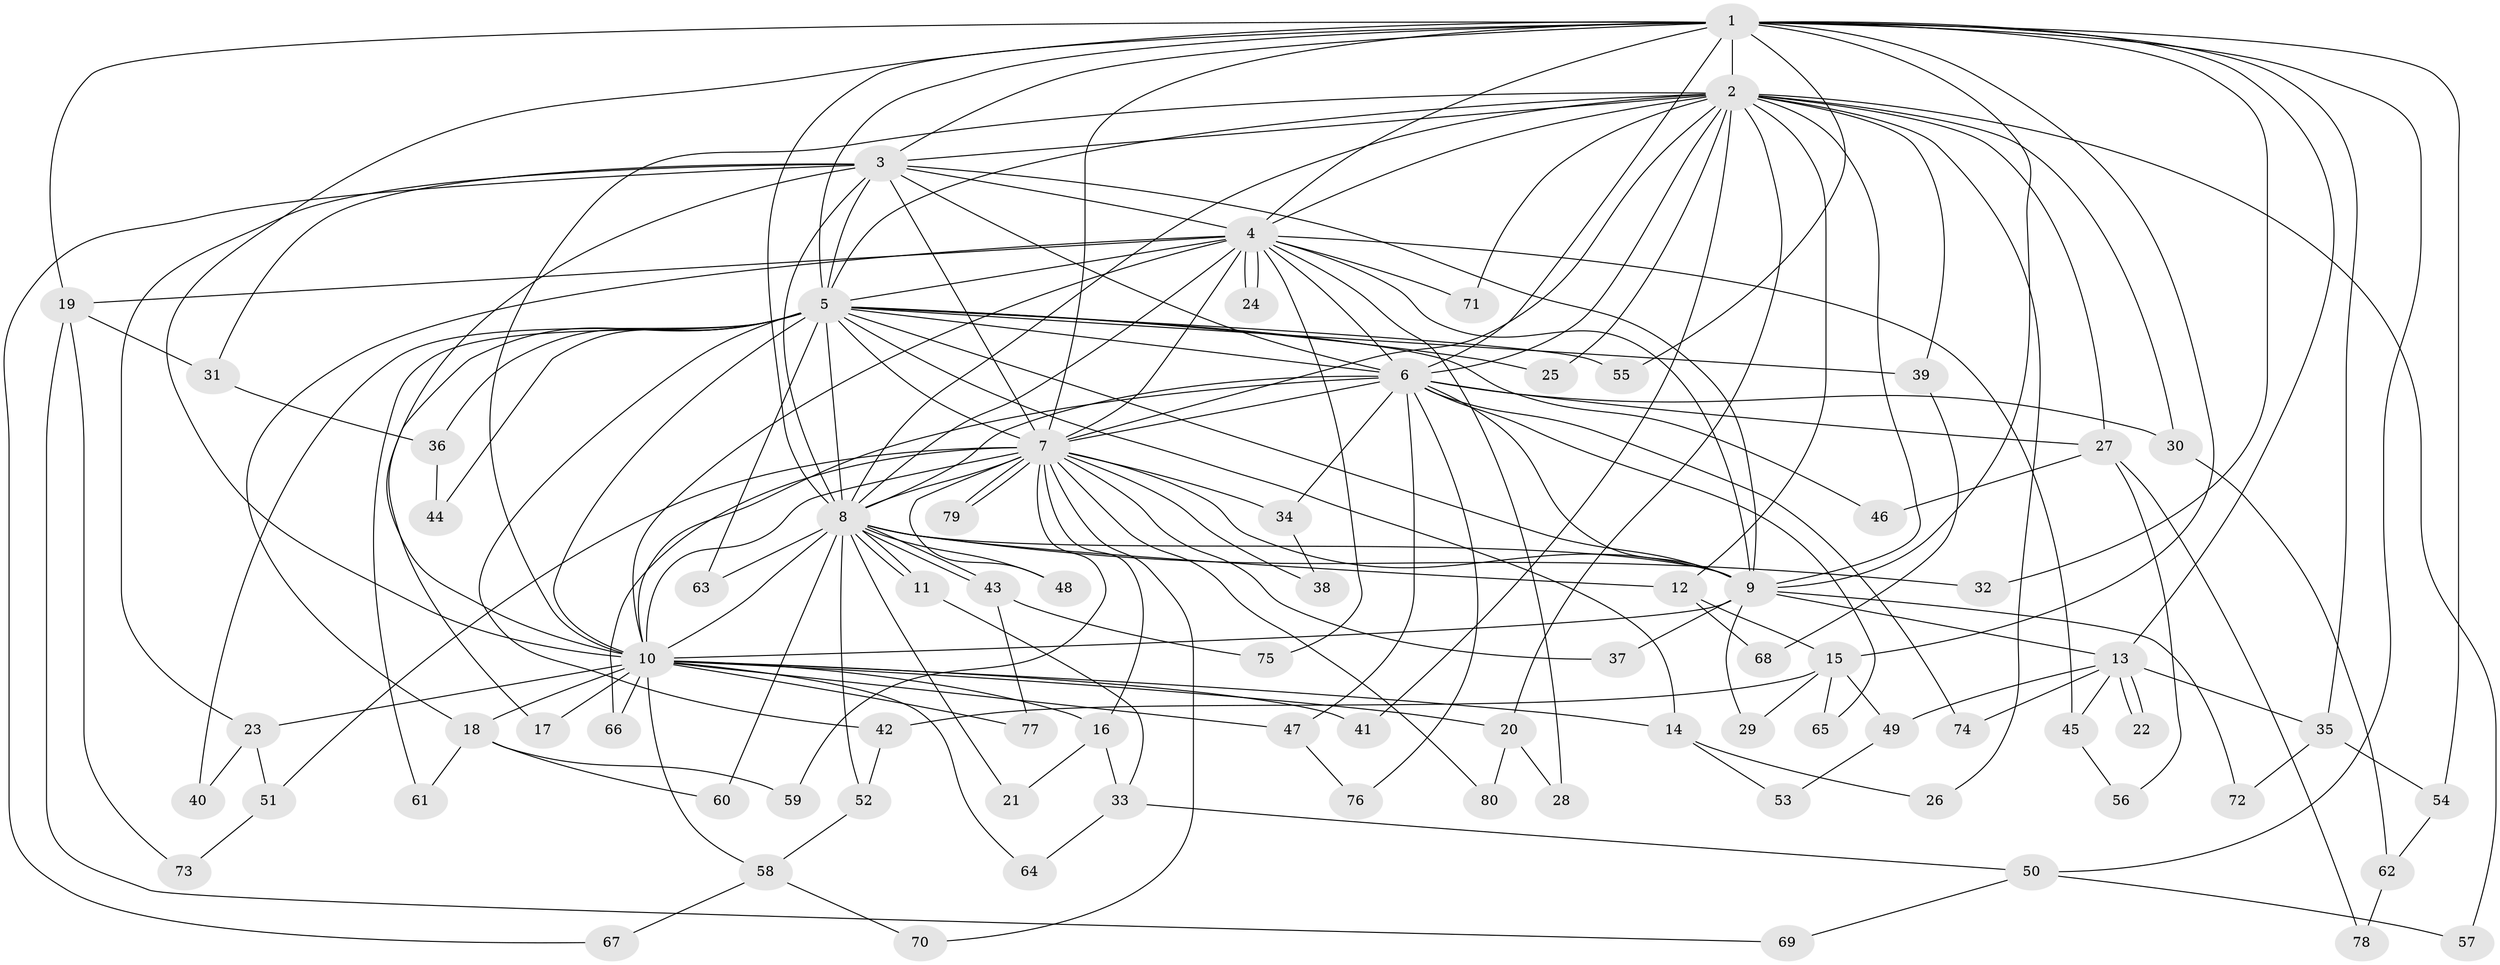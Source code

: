 // coarse degree distribution, {15: 0.05, 14: 0.1, 16: 0.025, 4: 0.25, 3: 0.2, 5: 0.1, 2: 0.15, 13: 0.025, 1: 0.075, 6: 0.025}
// Generated by graph-tools (version 1.1) at 2025/36/03/04/25 23:36:38]
// undirected, 80 vertices, 185 edges
graph export_dot {
  node [color=gray90,style=filled];
  1;
  2;
  3;
  4;
  5;
  6;
  7;
  8;
  9;
  10;
  11;
  12;
  13;
  14;
  15;
  16;
  17;
  18;
  19;
  20;
  21;
  22;
  23;
  24;
  25;
  26;
  27;
  28;
  29;
  30;
  31;
  32;
  33;
  34;
  35;
  36;
  37;
  38;
  39;
  40;
  41;
  42;
  43;
  44;
  45;
  46;
  47;
  48;
  49;
  50;
  51;
  52;
  53;
  54;
  55;
  56;
  57;
  58;
  59;
  60;
  61;
  62;
  63;
  64;
  65;
  66;
  67;
  68;
  69;
  70;
  71;
  72;
  73;
  74;
  75;
  76;
  77;
  78;
  79;
  80;
  1 -- 2;
  1 -- 3;
  1 -- 4;
  1 -- 5;
  1 -- 6;
  1 -- 7;
  1 -- 8;
  1 -- 9;
  1 -- 10;
  1 -- 13;
  1 -- 15;
  1 -- 19;
  1 -- 32;
  1 -- 35;
  1 -- 50;
  1 -- 54;
  1 -- 55;
  2 -- 3;
  2 -- 4;
  2 -- 5;
  2 -- 6;
  2 -- 7;
  2 -- 8;
  2 -- 9;
  2 -- 10;
  2 -- 12;
  2 -- 20;
  2 -- 25;
  2 -- 26;
  2 -- 27;
  2 -- 30;
  2 -- 39;
  2 -- 41;
  2 -- 57;
  2 -- 71;
  3 -- 4;
  3 -- 5;
  3 -- 6;
  3 -- 7;
  3 -- 8;
  3 -- 9;
  3 -- 10;
  3 -- 23;
  3 -- 31;
  3 -- 67;
  4 -- 5;
  4 -- 6;
  4 -- 7;
  4 -- 8;
  4 -- 9;
  4 -- 10;
  4 -- 18;
  4 -- 19;
  4 -- 24;
  4 -- 24;
  4 -- 28;
  4 -- 45;
  4 -- 71;
  4 -- 75;
  5 -- 6;
  5 -- 7;
  5 -- 8;
  5 -- 9;
  5 -- 10;
  5 -- 14;
  5 -- 17;
  5 -- 25;
  5 -- 36;
  5 -- 39;
  5 -- 40;
  5 -- 42;
  5 -- 44;
  5 -- 46;
  5 -- 55;
  5 -- 61;
  5 -- 63;
  6 -- 7;
  6 -- 8;
  6 -- 9;
  6 -- 10;
  6 -- 27;
  6 -- 30;
  6 -- 34;
  6 -- 47;
  6 -- 65;
  6 -- 74;
  6 -- 76;
  7 -- 8;
  7 -- 9;
  7 -- 10;
  7 -- 16;
  7 -- 34;
  7 -- 37;
  7 -- 38;
  7 -- 48;
  7 -- 51;
  7 -- 59;
  7 -- 66;
  7 -- 70;
  7 -- 79;
  7 -- 79;
  7 -- 80;
  8 -- 9;
  8 -- 10;
  8 -- 11;
  8 -- 11;
  8 -- 12;
  8 -- 21;
  8 -- 32;
  8 -- 43;
  8 -- 43;
  8 -- 48;
  8 -- 52;
  8 -- 60;
  8 -- 63;
  9 -- 10;
  9 -- 13;
  9 -- 29;
  9 -- 37;
  9 -- 72;
  10 -- 14;
  10 -- 16;
  10 -- 17;
  10 -- 18;
  10 -- 20;
  10 -- 23;
  10 -- 41;
  10 -- 47;
  10 -- 58;
  10 -- 64;
  10 -- 66;
  10 -- 77;
  11 -- 33;
  12 -- 15;
  12 -- 68;
  13 -- 22;
  13 -- 22;
  13 -- 35;
  13 -- 45;
  13 -- 49;
  13 -- 74;
  14 -- 26;
  14 -- 53;
  15 -- 29;
  15 -- 42;
  15 -- 49;
  15 -- 65;
  16 -- 21;
  16 -- 33;
  18 -- 59;
  18 -- 60;
  18 -- 61;
  19 -- 31;
  19 -- 69;
  19 -- 73;
  20 -- 28;
  20 -- 80;
  23 -- 40;
  23 -- 51;
  27 -- 46;
  27 -- 56;
  27 -- 78;
  30 -- 62;
  31 -- 36;
  33 -- 50;
  33 -- 64;
  34 -- 38;
  35 -- 54;
  35 -- 72;
  36 -- 44;
  39 -- 68;
  42 -- 52;
  43 -- 75;
  43 -- 77;
  45 -- 56;
  47 -- 76;
  49 -- 53;
  50 -- 57;
  50 -- 69;
  51 -- 73;
  52 -- 58;
  54 -- 62;
  58 -- 67;
  58 -- 70;
  62 -- 78;
}
